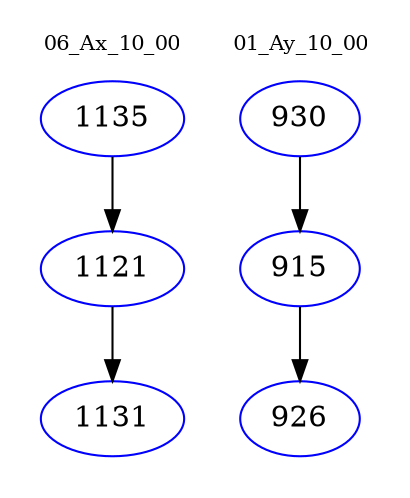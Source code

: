 digraph{
subgraph cluster_0 {
color = white
label = "06_Ax_10_00";
fontsize=10;
T0_1135 [label="1135", color="blue"]
T0_1135 -> T0_1121 [color="black"]
T0_1121 [label="1121", color="blue"]
T0_1121 -> T0_1131 [color="black"]
T0_1131 [label="1131", color="blue"]
}
subgraph cluster_1 {
color = white
label = "01_Ay_10_00";
fontsize=10;
T1_930 [label="930", color="blue"]
T1_930 -> T1_915 [color="black"]
T1_915 [label="915", color="blue"]
T1_915 -> T1_926 [color="black"]
T1_926 [label="926", color="blue"]
}
}
